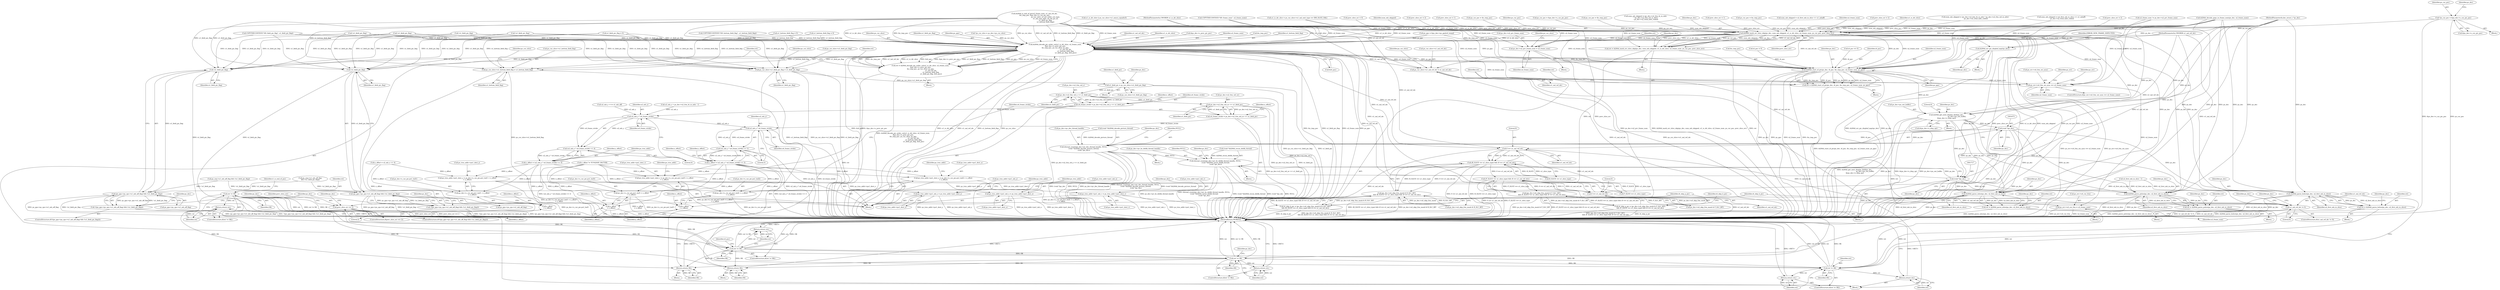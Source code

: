 digraph "0_Android_6c327afb263837bc90760c55c6605b26161a4eb9_0@pointer" {
"1000475" [label="(Call,*ps_cur_poc = &ps_dec->s_cur_pic_poc)"];
"1001139" [label="(Call,ih264d_mark_err_slice_skip(ps_dec, num_mb_skipped, u1_is_idr_slice, u2_frame_num, ps_cur_poc, prev_slice_err))"];
"1001137" [label="(Call,ret = ih264d_mark_err_slice_skip(ps_dec, num_mb_skipped, u1_is_idr_slice, u2_frame_num, ps_cur_poc, prev_slice_err))"];
"1001222" [label="(Call,ret != OK)"];
"1001225" [label="(Return,return ret;)"];
"1001393" [label="(Call,ret != OK)"];
"1001396" [label="(Return,return ret;)"];
"1001606" [label="(Call,ret != OK)"];
"1001609" [label="(Return,return ret;)"];
"1001857" [label="(Return,return OK;)"];
"1001874" [label="(Return,return OK;)"];
"1002517" [label="(Call,ret != OK)"];
"1002520" [label="(Return,return ret;)"];
"1002604" [label="(Return,return ret;)"];
"1001177" [label="(Call,prev_slice_err == 2)"];
"1001217" [label="(Call,ih264d_err_pic_dispbuf_mgr(ps_dec))"];
"1001270" [label="(Call,ps_dec->u2_prv_frame_num = u2_frame_num)"];
"1001376" [label="(Call,ih264d_decode_pic_order_cnt(u1_is_idr_slice, u2_frame_num,\n &ps_dec->s_prev_pic_poc,\n &s_tmp_poc, ps_cur_slice, ps_pps,\n                                          u1_nal_ref_idc,\n                                          u1_bottom_field_flag,\n                                          u1_field_pic_flag, &i4_poc))"];
"1001374" [label="(Call,ret = ih264d_decode_pic_order_cnt(u1_is_idr_slice, u2_frame_num,\n &ps_dec->s_prev_pic_poc,\n &s_tmp_poc, ps_cur_slice, ps_pps,\n                                          u1_nal_ref_idc,\n                                          u1_bottom_field_flag,\n                                          u1_field_pic_flag, &i4_poc))"];
"1001464" [label="(Call,ps_cur_slice->u1_field_pic_flag = u1_field_pic_flag)"];
"1001908" [label="(Call,u1_field_pic = ps_cur_slice->u1_field_pic_flag)"];
"1001969" [label="(Call,ps_dec->u2_frm_wd_y << u1_field_pic)"];
"1001967" [label="(Call,u4_frame_stride = ps_dec->u2_frm_wd_y << u1_field_pic)"];
"1001982" [label="(Call,u2_mb_y * u4_frame_stride)"];
"1001981" [label="(Call,(u2_mb_y * u4_frame_stride) << 4)"];
"1001979" [label="(Call,y_offset = (u2_mb_y * u4_frame_stride) << 4)"];
"1001986" [label="(Call,ps_trns_addr->pu1_dest_y = ps_dec->s_cur_pic.pu1_buf1 + x_offset\n + y_offset)"];
"1002045" [label="(Call,ps_trns_addr->pu1_mb_y = ps_trns_addr->pu1_dest_y)"];
"1001990" [label="(Call,ps_dec->s_cur_pic.pu1_buf1 + x_offset\n + y_offset)"];
"1001996" [label="(Call,x_offset\n + y_offset)"];
"1002012" [label="(Call,u2_mb_y * u4_frame_stride)"];
"1002011" [label="(Call,(u2_mb_y * u4_frame_stride) << 3)"];
"1002009" [label="(Call,y_offset = (u2_mb_y * u4_frame_stride) << 3)"];
"1002019" [label="(Call,ps_trns_addr->pu1_dest_u = ps_dec->s_cur_pic.pu1_buf2 + x_offset\n + y_offset)"];
"1002052" [label="(Call,ps_trns_addr->pu1_mb_u = ps_trns_addr->pu1_dest_u)"];
"1002023" [label="(Call,ps_dec->s_cur_pic.pu1_buf2 + x_offset\n + y_offset)"];
"1002029" [label="(Call,x_offset\n + y_offset)"];
"1002032" [label="(Call,ps_trns_addr->pu1_dest_v = ps_dec->s_cur_pic.pu1_buf3 + x_offset\n + y_offset)"];
"1002059" [label="(Call,ps_trns_addr->pu1_mb_v = ps_trns_addr->pu1_dest_v)"];
"1002036" [label="(Call,ps_dec->s_cur_pic.pu1_buf3 + x_offset\n + y_offset)"];
"1002042" [label="(Call,x_offset\n + y_offset)"];
"1002001" [label="(Call,ps_dec->u2_frm_wd_uv << u1_field_pic)"];
"1001999" [label="(Call,u4_frame_stride = ps_dec->u2_frm_wd_uv << u1_field_pic)"];
"1001469" [label="(Call,ps_cur_slice->u1_bottom_field_flag = u1_bottom_field_flag)"];
"1001496" [label="(Call,ps_cur_slice->u1_nal_ref_idc = u1_nal_ref_idc)"];
"1001562" [label="(Call,!u1_field_pic_flag)"];
"1001556" [label="(Call,(ps_pps->ps_sps->u1_mb_aff_flag) && (!u1_field_pic_flag))"];
"1001555" [label="(Call,!((ps_pps->ps_sps->u1_mb_aff_flag) && (!u1_field_pic_flag)))"];
"1001579" [label="(Call,!u1_field_pic_flag)"];
"1001573" [label="(Call,(ps_pps->ps_sps->u1_mb_aff_flag) && (!u1_field_pic_flag))"];
"1001572" [label="(Call,!((ps_pps->ps_sps->u1_mb_aff_flag) && (!u1_field_pic_flag)))"];
"1001598" [label="(Call,ih264d_start_of_pic(ps_dec, i4_poc, &s_tmp_poc, u2_frame_num, ps_pps))"];
"1001596" [label="(Call,ret = ih264d_start_of_pic(ps_dec, i4_poc, &s_tmp_poc, u2_frame_num, ps_pps))"];
"1001617" [label="(Call,ih264d_get_next_display_field(ps_dec,\n                                          ps_dec->ps_out_buffer,\n &(ps_dec->s_disp_op)))"];
"1001672" [label="(Call,(void *)ps_dec)"];
"1001664" [label="(Call,ithread_create(ps_dec->pv_dec_thread_handle, NULL,\n (void *)ih264d_decode_picture_thread,\n (void *)ps_dec))"];
"1001708" [label="(Call,ithread_create(ps_dec->pv_bs_deblk_thread_handle, NULL,\n (void *)ih264d_recon_deblk_thread,\n (void *)ps_dec))"];
"1001716" [label="(Call,(void *)ps_dec)"];
"1002421" [label="(Call,ih264d_parse_islice(ps_dec, u2_first_mb_in_slice))"];
"1002419" [label="(Call,ret = ih264d_parse_islice(ps_dec, u2_first_mb_in_slice))"];
"1002456" [label="(Call,ih264d_parse_pslice(ps_dec, u2_first_mb_in_slice))"];
"1002454" [label="(Call,ret = ih264d_parse_pslice(ps_dec, u2_first_mb_in_slice))"];
"1002490" [label="(Call,ih264d_parse_bslice(ps_dec, u2_first_mb_in_slice))"];
"1002488" [label="(Call,ret = ih264d_parse_bslice(ps_dec, u2_first_mb_in_slice))"];
"1001788" [label="(Call,ps_err->u4_frm_sei_sync == u2_frame_num)"];
"1001804" [label="(Call,ps_err->u4_cur_frm = u2_frame_num)"];
"1001824" [label="(Call,0 == u1_nal_ref_idc)"];
"1001820" [label="(Call,(B_SLICE == u1_slice_type) && (0 == u1_nal_ref_idc))"];
"1001814" [label="(Call,(ps_dec->u4_skip_frm_mask & B_SLC_BIT)\n && (B_SLICE == u1_slice_type) && (0 == u1_nal_ref_idc))"];
"1001812" [label="(Call,i4_skip_b_pic = (ps_dec->u4_skip_frm_mask & B_SLC_BIT)\n && (B_SLICE == u1_slice_type) && (0 == u1_nal_ref_idc))"];
"1001835" [label="(Call,(P_SLICE == u1_slice_type) && (0 == u1_nal_ref_idc))"];
"1001829" [label="(Call,(ps_dec->u4_skip_frm_mask & P_SLC_BIT)\n && (P_SLICE == u1_slice_type) && (0 == u1_nal_ref_idc))"];
"1001827" [label="(Call,i4_skip_p_pic = (ps_dec->u4_skip_frm_mask & P_SLC_BIT)\n && (P_SLICE == u1_slice_type) && (0 == u1_nal_ref_idc))"];
"1001839" [label="(Call,0 == u1_nal_ref_idc)"];
"1002523" [label="(Call,u1_nal_ref_idc != 0)"];
"1002421" [label="(Call,ih264d_parse_islice(ps_dec, u2_first_mb_in_slice))"];
"1001809" [label="(Block,)"];
"1002489" [label="(Identifier,ret)"];
"1001947" [label="(Call,u2_mb_y <<= u1_mb_aff)"];
"1001500" [label="(Identifier,u1_nal_ref_idc)"];
"1001815" [label="(Call,ps_dec->u4_skip_frm_mask & B_SLC_BIT)"];
"1000906" [label="(Call,prev_slice_err = 0)"];
"1001387" [label="(Identifier,u1_nal_ref_idc)"];
"1001571" [label="(ControlStructure,if(!((ps_pps->ps_sps->u1_mb_aff_flag) && (!u1_field_pic_flag))))"];
"1002046" [label="(Call,ps_trns_addr->pu1_mb_y)"];
"1002423" [label="(Identifier,u2_first_mb_in_slice)"];
"1001228" [label="(Identifier,i1_is_end_of_poc)"];
"1002013" [label="(Identifier,u2_mb_y)"];
"1001579" [label="(Call,!u1_field_pic_flag)"];
"1001789" [label="(Call,ps_err->u4_frm_sei_sync)"];
"1002017" [label="(Identifier,x_offset)"];
"1000176" [label="(Call,i4_poc = 0)"];
"1001825" [label="(Literal,0)"];
"1001225" [label="(Return,return ret;)"];
"1001804" [label="(Call,ps_err->u4_cur_frm = u2_frame_num)"];
"1001617" [label="(Call,ih264d_get_next_display_field(ps_dec,\n                                          ps_dec->ps_out_buffer,\n &(ps_dec->s_disp_op)))"];
"1002458" [label="(Identifier,u2_first_mb_in_slice)"];
"1001556" [label="(Call,(ps_pps->ps_sps->u1_mb_aff_flag) && (!u1_field_pic_flag))"];
"1001071" [label="(Call,!u1_field_pic_flag)"];
"1001875" [label="(Identifier,OK)"];
"1001836" [label="(Call,P_SLICE == u1_slice_type)"];
"1001217" [label="(Call,ih264d_err_pic_dispbuf_mgr(ps_dec))"];
"1001908" [label="(Call,u1_field_pic = ps_cur_slice->u1_field_pic_flag)"];
"1001998" [label="(Identifier,y_offset)"];
"1001191" [label="(Identifier,ps_dec)"];
"1001503" [label="(Identifier,ps_cur_slice)"];
"1002036" [label="(Call,ps_dec->s_cur_pic.pu1_buf3 + x_offset\n + y_offset)"];
"1002044" [label="(Identifier,y_offset)"];
"1001377" [label="(Identifier,u1_is_idr_slice)"];
"1001179" [label="(Literal,2)"];
"1002009" [label="(Call,y_offset = (u2_mb_y * u4_frame_stride) << 3)"];
"1002516" [label="(ControlStructure,if(ret != OK))"];
"1001840" [label="(Literal,0)"];
"1001141" [label="(Identifier,num_mb_skipped)"];
"1000507" [label="(Call,u1_is_idr_slice || ps_cur_slice->u1_mmco_equalto5)"];
"1001106" [label="(Call,prev_slice_err = 2)"];
"1001009" [label="(Call,prev_slice_err = 1)"];
"1001374" [label="(Call,ret = ih264d_decode_pic_order_cnt(u1_is_idr_slice, u2_frame_num,\n &ps_dec->s_prev_pic_poc,\n &s_tmp_poc, ps_cur_slice, ps_pps,\n                                          u1_nal_ref_idc,\n                                          u1_bottom_field_flag,\n                                          u1_field_pic_flag, &i4_poc))"];
"1001596" [label="(Call,ret = ih264d_start_of_pic(ps_dec, i4_poc, &s_tmp_poc, u2_frame_num, ps_pps))"];
"1001913" [label="(Block,)"];
"1002045" [label="(Call,ps_trns_addr->pu1_mb_y = ps_trns_addr->pu1_dest_y)"];
"1001091" [label="(Call,ps_cur_poc = &s_tmp_poc)"];
"1001177" [label="(Call,prev_slice_err == 2)"];
"1001839" [label="(Call,0 == u1_nal_ref_idc)"];
"1002605" [label="(Identifier,ret)"];
"1002454" [label="(Call,ret = ih264d_parse_pslice(ps_dec, u2_first_mb_in_slice))"];
"1002023" [label="(Call,ps_dec->s_cur_pic.pu1_buf2 + x_offset\n + y_offset)"];
"1002030" [label="(Identifier,x_offset)"];
"1002016" [label="(Call,x_offset *= YUV420SP_FACTOR)"];
"1002031" [label="(Identifier,y_offset)"];
"1001597" [label="(Identifier,ret)"];
"1001813" [label="(Identifier,i4_skip_b_pic)"];
"1002037" [label="(Call,ps_dec->s_cur_pic.pu1_buf3)"];
"1002606" [label="(MethodReturn,WORD32)"];
"1001574" [label="(Call,ps_pps->ps_sps->u1_mb_aff_flag)"];
"1001792" [label="(Identifier,u2_frame_num)"];
"1001609" [label="(Return,return ret;)"];
"1001599" [label="(Identifier,ps_dec)"];
"1001277" [label="(Identifier,ps_cur_slice)"];
"1001990" [label="(Call,ps_dec->s_cur_pic.pu1_buf1 + x_offset\n + y_offset)"];
"1002033" [label="(Call,ps_trns_addr->pu1_dest_v)"];
"1001718" [label="(Identifier,ps_dec)"];
"1001573" [label="(Call,(ps_pps->ps_sps->u1_mb_aff_flag) && (!u1_field_pic_flag))"];
"1001982" [label="(Call,u2_mb_y * u4_frame_stride)"];
"1002043" [label="(Identifier,x_offset)"];
"1001144" [label="(Identifier,ps_cur_poc)"];
"1001861" [label="(Block,)"];
"1002518" [label="(Identifier,ret)"];
"1000524" [label="(Call,ih264d_decode_gaps_in_frame_num(ps_dec, u2_frame_num))"];
"1001604" [label="(Identifier,ps_pps)"];
"1001628" [label="(Literal,0)"];
"1000985" [label="(Call,ps_cur_poc = &ps_dec->s_cur_pic_poc)"];
"1001373" [label="(Block,)"];
"1001672" [label="(Call,(void *)ps_dec)"];
"1001985" [label="(Literal,4)"];
"1001017" [label="(Call,ps_cur_poc = &s_tmp_poc)"];
"1001078" [label="(Call,num_mb_skipped = (ps_dec->u2_frm_ht_in_mbs\n * ps_dec->u2_frm_wd_in_mbs)\n - ps_dec->u2_total_mbs_coded)"];
"1002069" [label="(Identifier,ps_dec)"];
"1002461" [label="(Identifier,ps_dec)"];
"1001826" [label="(Identifier,u1_nal_ref_idc)"];
"1001473" [label="(Identifier,u1_bottom_field_flag)"];
"1001562" [label="(Call,!u1_field_pic_flag)"];
"1002525" [label="(Literal,0)"];
"1001223" [label="(Identifier,ret)"];
"1001979" [label="(Call,y_offset = (u2_mb_y * u4_frame_stride) << 4)"];
"1001709" [label="(Call,ps_dec->pv_bs_deblk_thread_handle)"];
"1002551" [label="(Identifier,ps_dec)"];
"1001780" [label="(Block,)"];
"1001788" [label="(Call,ps_err->u4_frm_sei_sync == u2_frame_num)"];
"1001830" [label="(Call,ps_dec->u4_skip_frm_mask & P_SLC_BIT)"];
"1001271" [label="(Call,ps_dec->u2_prv_frame_num)"];
"1001606" [label="(Call,ret != OK)"];
"1001383" [label="(Call,&s_tmp_poc)"];
"1001999" [label="(Call,u4_frame_stride = ps_dec->u2_frm_wd_uv << u1_field_pic)"];
"1001708" [label="(Call,ithread_create(ps_dec->pv_bs_deblk_thread_handle, NULL,\n (void *)ih264d_recon_deblk_thread,\n (void *)ps_dec))"];
"1001216" [label="(Block,)"];
"1001496" [label="(Call,ps_cur_slice->u1_nal_ref_idc = u1_nal_ref_idc)"];
"1001664" [label="(Call,ithread_create(ps_dec->pv_dec_thread_handle, NULL,\n (void *)ih264d_decode_picture_thread,\n (void *)ps_dec))"];
"1000156" [label="(MethodParameterIn,UWORD8 u1_nal_ref_idc)"];
"1000655" [label="(Call,u1_bottom_field_flag = 0)"];
"1001618" [label="(Identifier,ps_dec)"];
"1002049" [label="(Call,ps_trns_addr->pu1_dest_y)"];
"1001140" [label="(Identifier,ps_dec)"];
"1001390" [label="(Call,&i4_poc)"];
"1000904" [label="(Call,!u1_field_pic_flag)"];
"1002024" [label="(Call,ps_dec->s_cur_pic.pu1_buf2)"];
"1000947" [label="(Call,prev_slice_err = 1)"];
"1001983" [label="(Identifier,u2_mb_y)"];
"1001118" [label="(Call,ps_cur_poc = &s_tmp_poc)"];
"1001563" [label="(Identifier,u1_field_pic_flag)"];
"1001393" [label="(Call,ret != OK)"];
"1002001" [label="(Call,ps_dec->u2_frm_wd_uv << u1_field_pic)"];
"1001981" [label="(Call,(u2_mb_y * u4_frame_stride) << 4)"];
"1001067" [label="(Call,ps_seq->u1_mb_aff_flag\n && (!u1_field_pic_flag))"];
"1000918" [label="(Call,u2_frame_num != ps_dec->u2_prv_frame_num)"];
"1002239" [label="(Call,u2_first_mb_in_slice - 1)"];
"1001176" [label="(ControlStructure,if(prev_slice_err == 2))"];
"1001894" [label="(Block,)"];
"1001980" [label="(Identifier,y_offset)"];
"1001149" [label="(Identifier,ps_dec)"];
"1000477" [label="(Call,&ps_dec->s_cur_pic_poc)"];
"1002524" [label="(Identifier,u1_nal_ref_idc)"];
"1002053" [label="(Call,ps_trns_addr->pu1_mb_u)"];
"1002492" [label="(Identifier,u2_first_mb_in_slice)"];
"1001835" [label="(Call,(P_SLICE == u1_slice_type) && (0 == u1_nal_ref_idc))"];
"1001145" [label="(Identifier,prev_slice_err)"];
"1002010" [label="(Identifier,y_offset)"];
"1000652" [label="(Call,u1_field_pic_flag = 0)"];
"1001410" [label="(Call,i4_poc == 0)"];
"1001139" [label="(Call,ih264d_mark_err_slice_skip(ps_dec, num_mb_skipped, u1_is_idr_slice, u2_frame_num, ps_cur_poc, prev_slice_err))"];
"1000476" [label="(Identifier,ps_cur_poc)"];
"1002029" [label="(Call,x_offset\n + y_offset)"];
"1002032" [label="(Call,ps_trns_addr->pu1_dest_v = ps_dec->s_cur_pic.pu1_buf3 + x_offset\n + y_offset)"];
"1001677" [label="(Identifier,ps_dec)"];
"1001400" [label="(Identifier,i4_poc)"];
"1002519" [label="(Identifier,OK)"];
"1001566" [label="(Identifier,ps_dec)"];
"1000813" [label="(Call,!u1_field_pic_flag)"];
"1002056" [label="(Call,ps_trns_addr->pu1_dest_u)"];
"1001376" [label="(Call,ih264d_decode_pic_order_cnt(u1_is_idr_slice, u2_frame_num,\n &ps_dec->s_prev_pic_poc,\n &s_tmp_poc, ps_cur_slice, ps_pps,\n                                          u1_nal_ref_idc,\n                                          u1_bottom_field_flag,\n                                          u1_field_pic_flag, &i4_poc))"];
"1001270" [label="(Call,ps_dec->u2_prv_frame_num = u2_frame_num)"];
"1002015" [label="(Literal,3)"];
"1001470" [label="(Call,ps_cur_slice->u1_bottom_field_flag)"];
"1000900" [label="(Call,ps_seq->u1_mb_aff_flag && (!u1_field_pic_flag))"];
"1001572" [label="(Call,!((ps_pps->ps_sps->u1_mb_aff_flag) && (!u1_field_pic_flag)))"];
"1001668" [label="(Identifier,NULL)"];
"1002488" [label="(Call,ret = ih264d_parse_bslice(ps_dec, u2_first_mb_in_slice))"];
"1002428" [label="(Identifier,ps_dec)"];
"1002480" [label="(Block,)"];
"1001226" [label="(Identifier,ret)"];
"1001957" [label="(Call,u2_mb_y > ps_dec->u2_frm_ht_in_mbs - 1)"];
"1002059" [label="(Call,ps_trns_addr->pu1_mb_v = ps_trns_addr->pu1_dest_v)"];
"1001388" [label="(Identifier,u1_bottom_field_flag)"];
"1001600" [label="(Identifier,i4_poc)"];
"1001610" [label="(Identifier,ret)"];
"1001986" [label="(Call,ps_trns_addr->pu1_dest_y = ps_dec->s_cur_pic.pu1_buf1 + x_offset\n + y_offset)"];
"1001969" [label="(Call,ps_dec->u2_frm_wd_y << u1_field_pic)"];
"1001385" [label="(Identifier,ps_cur_slice)"];
"1001468" [label="(Identifier,u1_field_pic_flag)"];
"1002005" [label="(Identifier,u1_field_pic)"];
"1001665" [label="(Call,ps_dec->pv_dec_thread_handle)"];
"1001605" [label="(ControlStructure,if(ret != OK))"];
"1002521" [label="(Identifier,ret)"];
"1002419" [label="(Call,ret = ih264d_parse_islice(ps_dec, u2_first_mb_in_slice))"];
"1000638" [label="(Call,COPYTHECONTEXT(\"SH: bottom_field_flag\", u1_bottom_field_flag))"];
"1002495" [label="(Identifier,ps_dec)"];
"1001607" [label="(Identifier,ret)"];
"1001622" [label="(Call,&(ps_dec->s_disp_op))"];
"1002491" [label="(Identifier,ps_dec)"];
"1002522" [label="(ControlStructure,if(u1_nal_ref_idc != 0))"];
"1000753" [label="(Call,!u1_field_pic_flag)"];
"1001616" [label="(Block,)"];
"1001619" [label="(Call,ps_dec->ps_out_buffer)"];
"1001465" [label="(Call,ps_cur_slice->u1_field_pic_flag)"];
"1000475" [label="(Call,*ps_cur_poc = &ps_dec->s_cur_pic_poc)"];
"1001805" [label="(Call,ps_err->u4_cur_frm)"];
"1001497" [label="(Call,ps_cur_slice->u1_nal_ref_idc)"];
"1002531" [label="(Identifier,ps_dec)"];
"1001269" [label="(Block,)"];
"1000412" [label="(Call,ps_pps = &ps_dec->ps_pps[u4_temp])"];
"1001975" [label="(Identifier,x_offset)"];
"1001012" [label="(Call,num_mb_skipped = u2_first_mb_in_slice << u1_mbaff)"];
"1001910" [label="(Call,ps_cur_slice->u1_field_pic_flag)"];
"1001974" [label="(Call,x_offset = u2_mb_x << 4)"];
"1001379" [label="(Call,&ps_dec->s_prev_pic_poc)"];
"1000621" [label="(Call,u1_bottom_field_flag = 0)"];
"1001702" [label="(Block,)"];
"1001968" [label="(Identifier,u4_frame_stride)"];
"1001476" [label="(Identifier,ps_cur_slice)"];
"1001274" [label="(Identifier,u2_frame_num)"];
"1001984" [label="(Identifier,u4_frame_stride)"];
"1001796" [label="(Identifier,ps_err)"];
"1001824" [label="(Call,0 == u1_nal_ref_idc)"];
"1000454" [label="(Call,COPYTHECONTEXT(\"SH: frame_num\", u2_frame_num))"];
"1001874" [label="(Return,return OK;)"];
"1001829" [label="(Call,(ps_dec->u4_skip_frm_mask & P_SLC_BIT)\n && (P_SLICE == u1_slice_type) && (0 == u1_nal_ref_idc))"];
"1001712" [label="(Identifier,NULL)"];
"1001580" [label="(Identifier,u1_field_pic_flag)"];
"1001138" [label="(Identifier,ret)"];
"1001378" [label="(Identifier,u2_frame_num)"];
"1001583" [label="(Identifier,ps_dec)"];
"1002446" [label="(Block,)"];
"1001991" [label="(Call,ps_dec->s_cur_pic.pu1_buf1)"];
"1001608" [label="(Identifier,OK)"];
"1002052" [label="(Call,ps_trns_addr->pu1_mb_u = ps_trns_addr->pu1_dest_u)"];
"1002422" [label="(Identifier,ps_dec)"];
"1002455" [label="(Identifier,ret)"];
"1002034" [label="(Identifier,ps_trns_addr)"];
"1002420" [label="(Identifier,ret)"];
"1001663" [label="(Block,)"];
"1001721" [label="(Identifier,ps_dec)"];
"1001828" [label="(Identifier,i4_skip_p_pic)"];
"1001841" [label="(Identifier,u1_nal_ref_idc)"];
"1001970" [label="(Call,ps_dec->u2_frm_wd_y)"];
"1002012" [label="(Call,u2_mb_y * u4_frame_stride)"];
"1002457" [label="(Identifier,ps_dec)"];
"1001595" [label="(Block,)"];
"1001603" [label="(Identifier,u2_frame_num)"];
"1001143" [label="(Identifier,u2_frame_num)"];
"1002000" [label="(Identifier,u4_frame_stride)"];
"1002020" [label="(Call,ps_trns_addr->pu1_dest_u)"];
"1001588" [label="(Identifier,ps_dec)"];
"1001909" [label="(Identifier,u1_field_pic)"];
"1000952" [label="(Call,prev_slice_err = 2)"];
"1001787" [label="(ControlStructure,if(ps_err->u4_frm_sei_sync == u2_frame_num))"];
"1001808" [label="(Identifier,u2_frame_num)"];
"1001812" [label="(Call,i4_skip_b_pic = (ps_dec->u4_skip_frm_mask & B_SLC_BIT)\n && (B_SLICE == u1_slice_type) && (0 == u1_nal_ref_idc))"];
"1001392" [label="(ControlStructure,if(ret != OK))"];
"1001137" [label="(Call,ret = ih264d_mark_err_slice_skip(ps_dec, num_mb_skipped, u1_is_idr_slice, u2_frame_num, ps_cur_poc, prev_slice_err))"];
"1001557" [label="(Call,ps_pps->ps_sps->u1_mb_aff_flag)"];
"1001973" [label="(Identifier,u1_field_pic)"];
"1001220" [label="(Identifier,ERROR_NEW_FRAME_EXPECTED)"];
"1002007" [label="(Identifier,x_offset)"];
"1001142" [label="(Identifier,u1_is_idr_slice)"];
"1002054" [label="(Identifier,ps_trns_addr)"];
"1001806" [label="(Identifier,ps_err)"];
"1001395" [label="(Identifier,OK)"];
"1002517" [label="(Call,ret != OK)"];
"1001997" [label="(Identifier,x_offset)"];
"1001469" [label="(Call,ps_cur_slice->u1_bottom_field_flag = u1_bottom_field_flag)"];
"1001713" [label="(Call,(void *)ih264d_recon_deblk_thread)"];
"1001827" [label="(Call,i4_skip_p_pic = (ps_dec->u4_skip_frm_mask & P_SLC_BIT)\n && (P_SLICE == u1_slice_type) && (0 == u1_nal_ref_idc))"];
"1001843" [label="(Identifier,i4_skip_b_pic)"];
"1001136" [label="(Block,)"];
"1001221" [label="(ControlStructure,if(ret != OK))"];
"1000155" [label="(MethodParameterIn,UWORD8 u1_is_idr_slice)"];
"1002060" [label="(Call,ps_trns_addr->pu1_mb_v)"];
"1002490" [label="(Call,ih264d_parse_bslice(ps_dec, u2_first_mb_in_slice))"];
"1002002" [label="(Call,ps_dec->u2_frm_wd_uv)"];
"1001464" [label="(Call,ps_cur_slice->u1_field_pic_flag = u1_field_pic_flag)"];
"1001716" [label="(Call,(void *)ps_dec)"];
"1001178" [label="(Identifier,prev_slice_err)"];
"1000618" [label="(Call,COPYTHECONTEXT(\"SH: field_pic_flag\", u1_field_pic_flag))"];
"1000972" [label="(Call,num_mb_skipped = (ps_dec->u2_frm_ht_in_mbs * ps_dec->u2_frm_wd_in_mbs)\n - ps_dec->u2_total_mbs_coded)"];
"1000991" [label="(Call,u1_is_idr_slice = ps_cur_slice->u1_nal_unit_type == IDR_SLICE_NAL)"];
"1001555" [label="(Call,!((ps_pps->ps_sps->u1_mb_aff_flag) && (!u1_field_pic_flag)))"];
"1001814" [label="(Call,(ps_dec->u4_skip_frm_mask & B_SLC_BIT)\n && (B_SLICE == u1_slice_type) && (0 == u1_nal_ref_idc))"];
"1001224" [label="(Identifier,OK)"];
"1000157" [label="(MethodParameterIn,dec_struct_t *ps_dec)"];
"1000873" [label="(Call,ih264d_is_end_of_pic(u2_frame_num, u1_nal_ref_idc,\n &s_tmp_poc, &ps_dec->s_cur_pic_poc,\n                                            ps_cur_slice, u1_pic_order_cnt_type,\n                                            u1_nal_unit_type, u4_idr_pic_id,\n                                            u1_field_pic_flag,\n                                            u1_bottom_field_flag))"];
"1001598" [label="(Call,ih264d_start_of_pic(ps_dec, i4_poc, &s_tmp_poc, u2_frame_num, ps_pps))"];
"1001109" [label="(Call,num_mb_skipped = (u2_first_mb_in_slice << u1_mbaff)\n - ps_dec->u2_total_mbs_coded)"];
"1000483" [label="(Identifier,ps_dec)"];
"1001858" [label="(Identifier,OK)"];
"1001920" [label="(Identifier,ps_dec)"];
"1002047" [label="(Identifier,ps_trns_addr)"];
"1001674" [label="(Identifier,ps_dec)"];
"1001218" [label="(Identifier,ps_dec)"];
"1001389" [label="(Identifier,u1_field_pic_flag)"];
"1001987" [label="(Call,ps_trns_addr->pu1_dest_y)"];
"1000158" [label="(Block,)"];
"1001183" [label="(Identifier,ps_dec)"];
"1002019" [label="(Call,ps_trns_addr->pu1_dest_u = ps_dec->s_cur_pic.pu1_buf2 + x_offset\n + y_offset)"];
"1001613" [label="(Identifier,ps_dec)"];
"1002456" [label="(Call,ih264d_parse_pslice(ps_dec, u2_first_mb_in_slice))"];
"1002014" [label="(Identifier,u4_frame_stride)"];
"1002523" [label="(Call,u1_nal_ref_idc != 0)"];
"1002042" [label="(Call,x_offset\n + y_offset)"];
"1001075" [label="(Call,prev_slice_err = 2)"];
"1001857" [label="(Return,return OK;)"];
"1001988" [label="(Identifier,ps_trns_addr)"];
"1001375" [label="(Identifier,ret)"];
"1000466" [label="(Block,)"];
"1001222" [label="(Call,ret != OK)"];
"1001554" [label="(ControlStructure,if(!((ps_pps->ps_sps->u1_mb_aff_flag) && (!u1_field_pic_flag))))"];
"1001844" [label="(Block,)"];
"1001820" [label="(Call,(B_SLICE == u1_slice_type) && (0 == u1_nal_ref_idc))"];
"1002061" [label="(Identifier,ps_trns_addr)"];
"1001601" [label="(Call,&s_tmp_poc)"];
"1002604" [label="(Return,return ret;)"];
"1002411" [label="(Block,)"];
"1002063" [label="(Call,ps_trns_addr->pu1_dest_v)"];
"1002011" [label="(Call,(u2_mb_y * u4_frame_stride) << 3)"];
"1001471" [label="(Identifier,ps_cur_slice)"];
"1001669" [label="(Call,(void *)ih264d_decode_picture_thread)"];
"1001386" [label="(Identifier,ps_pps)"];
"1001967" [label="(Call,u4_frame_stride = ps_dec->u2_frm_wd_y << u1_field_pic)"];
"1001996" [label="(Call,x_offset\n + y_offset)"];
"1001397" [label="(Identifier,ret)"];
"1001396" [label="(Return,return ret;)"];
"1002520" [label="(Return,return ret;)"];
"1000168" [label="(Call,*ps_cur_slice = ps_dec->ps_cur_slice)"];
"1001821" [label="(Call,B_SLICE == u1_slice_type)"];
"1001394" [label="(Identifier,ret)"];
"1000475" -> "1000466"  [label="AST: "];
"1000475" -> "1000477"  [label="CFG: "];
"1000476" -> "1000475"  [label="AST: "];
"1000477" -> "1000475"  [label="AST: "];
"1000483" -> "1000475"  [label="CFG: "];
"1000475" -> "1002606"  [label="DDG: ps_cur_poc"];
"1000475" -> "1002606"  [label="DDG: &ps_dec->s_cur_pic_poc"];
"1000475" -> "1001139"  [label="DDG: ps_cur_poc"];
"1001139" -> "1001137"  [label="AST: "];
"1001139" -> "1001145"  [label="CFG: "];
"1001140" -> "1001139"  [label="AST: "];
"1001141" -> "1001139"  [label="AST: "];
"1001142" -> "1001139"  [label="AST: "];
"1001143" -> "1001139"  [label="AST: "];
"1001144" -> "1001139"  [label="AST: "];
"1001145" -> "1001139"  [label="AST: "];
"1001137" -> "1001139"  [label="CFG: "];
"1001139" -> "1002606"  [label="DDG: ps_dec"];
"1001139" -> "1002606"  [label="DDG: prev_slice_err"];
"1001139" -> "1002606"  [label="DDG: u1_is_idr_slice"];
"1001139" -> "1002606"  [label="DDG: num_mb_skipped"];
"1001139" -> "1002606"  [label="DDG: ps_cur_poc"];
"1001139" -> "1002606"  [label="DDG: u2_frame_num"];
"1001139" -> "1001137"  [label="DDG: prev_slice_err"];
"1001139" -> "1001137"  [label="DDG: u1_is_idr_slice"];
"1001139" -> "1001137"  [label="DDG: u2_frame_num"];
"1001139" -> "1001137"  [label="DDG: ps_cur_poc"];
"1001139" -> "1001137"  [label="DDG: num_mb_skipped"];
"1001139" -> "1001137"  [label="DDG: ps_dec"];
"1000524" -> "1001139"  [label="DDG: ps_dec"];
"1000524" -> "1001139"  [label="DDG: u2_frame_num"];
"1000157" -> "1001139"  [label="DDG: ps_dec"];
"1001109" -> "1001139"  [label="DDG: num_mb_skipped"];
"1000972" -> "1001139"  [label="DDG: num_mb_skipped"];
"1001012" -> "1001139"  [label="DDG: num_mb_skipped"];
"1001078" -> "1001139"  [label="DDG: num_mb_skipped"];
"1000991" -> "1001139"  [label="DDG: u1_is_idr_slice"];
"1000507" -> "1001139"  [label="DDG: u1_is_idr_slice"];
"1000155" -> "1001139"  [label="DDG: u1_is_idr_slice"];
"1000873" -> "1001139"  [label="DDG: u2_frame_num"];
"1000918" -> "1001139"  [label="DDG: u2_frame_num"];
"1000454" -> "1001139"  [label="DDG: u2_frame_num"];
"1001091" -> "1001139"  [label="DDG: ps_cur_poc"];
"1000985" -> "1001139"  [label="DDG: ps_cur_poc"];
"1001118" -> "1001139"  [label="DDG: ps_cur_poc"];
"1001017" -> "1001139"  [label="DDG: ps_cur_poc"];
"1000952" -> "1001139"  [label="DDG: prev_slice_err"];
"1000906" -> "1001139"  [label="DDG: prev_slice_err"];
"1000947" -> "1001139"  [label="DDG: prev_slice_err"];
"1001106" -> "1001139"  [label="DDG: prev_slice_err"];
"1001075" -> "1001139"  [label="DDG: prev_slice_err"];
"1001009" -> "1001139"  [label="DDG: prev_slice_err"];
"1001139" -> "1001177"  [label="DDG: prev_slice_err"];
"1001139" -> "1001217"  [label="DDG: ps_dec"];
"1001139" -> "1001270"  [label="DDG: u2_frame_num"];
"1001139" -> "1001376"  [label="DDG: u1_is_idr_slice"];
"1001139" -> "1001376"  [label="DDG: u2_frame_num"];
"1001139" -> "1001598"  [label="DDG: ps_dec"];
"1001139" -> "1001598"  [label="DDG: u2_frame_num"];
"1001139" -> "1001617"  [label="DDG: ps_dec"];
"1001139" -> "1001788"  [label="DDG: u2_frame_num"];
"1001139" -> "1002421"  [label="DDG: ps_dec"];
"1001139" -> "1002456"  [label="DDG: ps_dec"];
"1001139" -> "1002490"  [label="DDG: ps_dec"];
"1001137" -> "1001136"  [label="AST: "];
"1001138" -> "1001137"  [label="AST: "];
"1001149" -> "1001137"  [label="CFG: "];
"1001137" -> "1002606"  [label="DDG: ih264d_mark_err_slice_skip(ps_dec, num_mb_skipped, u1_is_idr_slice, u2_frame_num, ps_cur_poc, prev_slice_err)"];
"1001137" -> "1002606"  [label="DDG: ret"];
"1001137" -> "1001222"  [label="DDG: ret"];
"1001222" -> "1001221"  [label="AST: "];
"1001222" -> "1001224"  [label="CFG: "];
"1001223" -> "1001222"  [label="AST: "];
"1001224" -> "1001222"  [label="AST: "];
"1001226" -> "1001222"  [label="CFG: "];
"1001228" -> "1001222"  [label="CFG: "];
"1001222" -> "1002606"  [label="DDG: ret"];
"1001222" -> "1002606"  [label="DDG: ret != OK"];
"1001222" -> "1002606"  [label="DDG: OK"];
"1001222" -> "1001225"  [label="DDG: ret"];
"1001222" -> "1001393"  [label="DDG: OK"];
"1001222" -> "1001606"  [label="DDG: OK"];
"1001222" -> "1001857"  [label="DDG: OK"];
"1001222" -> "1001874"  [label="DDG: OK"];
"1001222" -> "1002517"  [label="DDG: OK"];
"1001225" -> "1001221"  [label="AST: "];
"1001225" -> "1001226"  [label="CFG: "];
"1001226" -> "1001225"  [label="AST: "];
"1002606" -> "1001225"  [label="CFG: "];
"1001225" -> "1002606"  [label="DDG: <RET>"];
"1001226" -> "1001225"  [label="DDG: ret"];
"1001393" -> "1001392"  [label="AST: "];
"1001393" -> "1001395"  [label="CFG: "];
"1001394" -> "1001393"  [label="AST: "];
"1001395" -> "1001393"  [label="AST: "];
"1001397" -> "1001393"  [label="CFG: "];
"1001400" -> "1001393"  [label="CFG: "];
"1001393" -> "1002606"  [label="DDG: ret != OK"];
"1001393" -> "1002606"  [label="DDG: ret"];
"1001393" -> "1002606"  [label="DDG: OK"];
"1001374" -> "1001393"  [label="DDG: ret"];
"1001393" -> "1001396"  [label="DDG: ret"];
"1001393" -> "1001606"  [label="DDG: OK"];
"1001393" -> "1001857"  [label="DDG: OK"];
"1001393" -> "1001874"  [label="DDG: OK"];
"1001393" -> "1002517"  [label="DDG: OK"];
"1001396" -> "1001392"  [label="AST: "];
"1001396" -> "1001397"  [label="CFG: "];
"1001397" -> "1001396"  [label="AST: "];
"1002606" -> "1001396"  [label="CFG: "];
"1001396" -> "1002606"  [label="DDG: <RET>"];
"1001397" -> "1001396"  [label="DDG: ret"];
"1001606" -> "1001605"  [label="AST: "];
"1001606" -> "1001608"  [label="CFG: "];
"1001607" -> "1001606"  [label="AST: "];
"1001608" -> "1001606"  [label="AST: "];
"1001610" -> "1001606"  [label="CFG: "];
"1001613" -> "1001606"  [label="CFG: "];
"1001606" -> "1002606"  [label="DDG: ret"];
"1001606" -> "1002606"  [label="DDG: ret != OK"];
"1001606" -> "1002606"  [label="DDG: OK"];
"1001596" -> "1001606"  [label="DDG: ret"];
"1001606" -> "1001609"  [label="DDG: ret"];
"1001606" -> "1001857"  [label="DDG: OK"];
"1001606" -> "1001874"  [label="DDG: OK"];
"1001606" -> "1002517"  [label="DDG: OK"];
"1001609" -> "1001605"  [label="AST: "];
"1001609" -> "1001610"  [label="CFG: "];
"1001610" -> "1001609"  [label="AST: "];
"1002606" -> "1001609"  [label="CFG: "];
"1001609" -> "1002606"  [label="DDG: <RET>"];
"1001610" -> "1001609"  [label="DDG: ret"];
"1001857" -> "1001844"  [label="AST: "];
"1001857" -> "1001858"  [label="CFG: "];
"1001858" -> "1001857"  [label="AST: "];
"1002606" -> "1001857"  [label="CFG: "];
"1001857" -> "1002606"  [label="DDG: <RET>"];
"1001858" -> "1001857"  [label="DDG: OK"];
"1001874" -> "1001861"  [label="AST: "];
"1001874" -> "1001875"  [label="CFG: "];
"1001875" -> "1001874"  [label="AST: "];
"1002606" -> "1001874"  [label="CFG: "];
"1001874" -> "1002606"  [label="DDG: <RET>"];
"1001875" -> "1001874"  [label="DDG: OK"];
"1002517" -> "1002516"  [label="AST: "];
"1002517" -> "1002519"  [label="CFG: "];
"1002518" -> "1002517"  [label="AST: "];
"1002519" -> "1002517"  [label="AST: "];
"1002521" -> "1002517"  [label="CFG: "];
"1002524" -> "1002517"  [label="CFG: "];
"1002517" -> "1002606"  [label="DDG: OK"];
"1002517" -> "1002606"  [label="DDG: ret"];
"1002517" -> "1002606"  [label="DDG: ret != OK"];
"1002419" -> "1002517"  [label="DDG: ret"];
"1002488" -> "1002517"  [label="DDG: ret"];
"1002454" -> "1002517"  [label="DDG: ret"];
"1002517" -> "1002520"  [label="DDG: ret"];
"1002517" -> "1002604"  [label="DDG: ret"];
"1002520" -> "1002516"  [label="AST: "];
"1002520" -> "1002521"  [label="CFG: "];
"1002521" -> "1002520"  [label="AST: "];
"1002606" -> "1002520"  [label="CFG: "];
"1002520" -> "1002606"  [label="DDG: <RET>"];
"1002521" -> "1002520"  [label="DDG: ret"];
"1002604" -> "1000158"  [label="AST: "];
"1002604" -> "1002605"  [label="CFG: "];
"1002605" -> "1002604"  [label="AST: "];
"1002606" -> "1002604"  [label="CFG: "];
"1002604" -> "1002606"  [label="DDG: <RET>"];
"1002605" -> "1002604"  [label="DDG: ret"];
"1001177" -> "1001176"  [label="AST: "];
"1001177" -> "1001179"  [label="CFG: "];
"1001178" -> "1001177"  [label="AST: "];
"1001179" -> "1001177"  [label="AST: "];
"1001183" -> "1001177"  [label="CFG: "];
"1001191" -> "1001177"  [label="CFG: "];
"1001177" -> "1002606"  [label="DDG: prev_slice_err == 2"];
"1001177" -> "1002606"  [label="DDG: prev_slice_err"];
"1001217" -> "1001216"  [label="AST: "];
"1001217" -> "1001218"  [label="CFG: "];
"1001218" -> "1001217"  [label="AST: "];
"1001220" -> "1001217"  [label="CFG: "];
"1001217" -> "1002606"  [label="DDG: ps_dec"];
"1001217" -> "1002606"  [label="DDG: ih264d_err_pic_dispbuf_mgr(ps_dec)"];
"1000157" -> "1001217"  [label="DDG: ps_dec"];
"1001270" -> "1001269"  [label="AST: "];
"1001270" -> "1001274"  [label="CFG: "];
"1001271" -> "1001270"  [label="AST: "];
"1001274" -> "1001270"  [label="AST: "];
"1001277" -> "1001270"  [label="CFG: "];
"1001270" -> "1002606"  [label="DDG: ps_dec->u2_prv_frame_num"];
"1000873" -> "1001270"  [label="DDG: u2_frame_num"];
"1000918" -> "1001270"  [label="DDG: u2_frame_num"];
"1000524" -> "1001270"  [label="DDG: u2_frame_num"];
"1000454" -> "1001270"  [label="DDG: u2_frame_num"];
"1001376" -> "1001374"  [label="AST: "];
"1001376" -> "1001390"  [label="CFG: "];
"1001377" -> "1001376"  [label="AST: "];
"1001378" -> "1001376"  [label="AST: "];
"1001379" -> "1001376"  [label="AST: "];
"1001383" -> "1001376"  [label="AST: "];
"1001385" -> "1001376"  [label="AST: "];
"1001386" -> "1001376"  [label="AST: "];
"1001387" -> "1001376"  [label="AST: "];
"1001388" -> "1001376"  [label="AST: "];
"1001389" -> "1001376"  [label="AST: "];
"1001390" -> "1001376"  [label="AST: "];
"1001374" -> "1001376"  [label="CFG: "];
"1001376" -> "1002606"  [label="DDG: u1_is_idr_slice"];
"1001376" -> "1002606"  [label="DDG: u1_nal_ref_idc"];
"1001376" -> "1002606"  [label="DDG: u1_bottom_field_flag"];
"1001376" -> "1002606"  [label="DDG: ps_cur_slice"];
"1001376" -> "1002606"  [label="DDG: &s_tmp_poc"];
"1001376" -> "1002606"  [label="DDG: u1_field_pic_flag"];
"1001376" -> "1002606"  [label="DDG: u2_frame_num"];
"1001376" -> "1002606"  [label="DDG: ps_pps"];
"1001376" -> "1002606"  [label="DDG: &i4_poc"];
"1001376" -> "1002606"  [label="DDG: &ps_dec->s_prev_pic_poc"];
"1001376" -> "1001374"  [label="DDG: &s_tmp_poc"];
"1001376" -> "1001374"  [label="DDG: u1_nal_ref_idc"];
"1001376" -> "1001374"  [label="DDG: u1_is_idr_slice"];
"1001376" -> "1001374"  [label="DDG: &i4_poc"];
"1001376" -> "1001374"  [label="DDG: &ps_dec->s_prev_pic_poc"];
"1001376" -> "1001374"  [label="DDG: u1_field_pic_flag"];
"1001376" -> "1001374"  [label="DDG: u1_bottom_field_flag"];
"1001376" -> "1001374"  [label="DDG: ps_pps"];
"1001376" -> "1001374"  [label="DDG: ps_cur_slice"];
"1001376" -> "1001374"  [label="DDG: u2_frame_num"];
"1000507" -> "1001376"  [label="DDG: u1_is_idr_slice"];
"1000991" -> "1001376"  [label="DDG: u1_is_idr_slice"];
"1000155" -> "1001376"  [label="DDG: u1_is_idr_slice"];
"1000873" -> "1001376"  [label="DDG: u2_frame_num"];
"1000873" -> "1001376"  [label="DDG: &s_tmp_poc"];
"1000873" -> "1001376"  [label="DDG: ps_cur_slice"];
"1000873" -> "1001376"  [label="DDG: u1_nal_ref_idc"];
"1000873" -> "1001376"  [label="DDG: u1_bottom_field_flag"];
"1000873" -> "1001376"  [label="DDG: u1_field_pic_flag"];
"1000918" -> "1001376"  [label="DDG: u2_frame_num"];
"1000524" -> "1001376"  [label="DDG: u2_frame_num"];
"1000454" -> "1001376"  [label="DDG: u2_frame_num"];
"1000168" -> "1001376"  [label="DDG: ps_cur_slice"];
"1000412" -> "1001376"  [label="DDG: ps_pps"];
"1000156" -> "1001376"  [label="DDG: u1_nal_ref_idc"];
"1000621" -> "1001376"  [label="DDG: u1_bottom_field_flag"];
"1000655" -> "1001376"  [label="DDG: u1_bottom_field_flag"];
"1000638" -> "1001376"  [label="DDG: u1_bottom_field_flag"];
"1000753" -> "1001376"  [label="DDG: u1_field_pic_flag"];
"1000904" -> "1001376"  [label="DDG: u1_field_pic_flag"];
"1000813" -> "1001376"  [label="DDG: u1_field_pic_flag"];
"1001071" -> "1001376"  [label="DDG: u1_field_pic_flag"];
"1000652" -> "1001376"  [label="DDG: u1_field_pic_flag"];
"1000618" -> "1001376"  [label="DDG: u1_field_pic_flag"];
"1001376" -> "1001464"  [label="DDG: u1_field_pic_flag"];
"1001376" -> "1001469"  [label="DDG: u1_bottom_field_flag"];
"1001376" -> "1001496"  [label="DDG: u1_nal_ref_idc"];
"1001376" -> "1001562"  [label="DDG: u1_field_pic_flag"];
"1001376" -> "1001579"  [label="DDG: u1_field_pic_flag"];
"1001376" -> "1001598"  [label="DDG: &s_tmp_poc"];
"1001376" -> "1001598"  [label="DDG: u2_frame_num"];
"1001376" -> "1001598"  [label="DDG: ps_pps"];
"1001376" -> "1001788"  [label="DDG: u2_frame_num"];
"1001376" -> "1001824"  [label="DDG: u1_nal_ref_idc"];
"1001376" -> "1001839"  [label="DDG: u1_nal_ref_idc"];
"1001376" -> "1002523"  [label="DDG: u1_nal_ref_idc"];
"1001374" -> "1001373"  [label="AST: "];
"1001375" -> "1001374"  [label="AST: "];
"1001394" -> "1001374"  [label="CFG: "];
"1001374" -> "1002606"  [label="DDG: ih264d_decode_pic_order_cnt(u1_is_idr_slice, u2_frame_num,\n &ps_dec->s_prev_pic_poc,\n &s_tmp_poc, ps_cur_slice, ps_pps,\n                                          u1_nal_ref_idc,\n                                          u1_bottom_field_flag,\n                                          u1_field_pic_flag, &i4_poc)"];
"1001464" -> "1000158"  [label="AST: "];
"1001464" -> "1001468"  [label="CFG: "];
"1001465" -> "1001464"  [label="AST: "];
"1001468" -> "1001464"  [label="AST: "];
"1001471" -> "1001464"  [label="CFG: "];
"1001464" -> "1002606"  [label="DDG: u1_field_pic_flag"];
"1001464" -> "1002606"  [label="DDG: ps_cur_slice->u1_field_pic_flag"];
"1000753" -> "1001464"  [label="DDG: u1_field_pic_flag"];
"1000904" -> "1001464"  [label="DDG: u1_field_pic_flag"];
"1000873" -> "1001464"  [label="DDG: u1_field_pic_flag"];
"1000813" -> "1001464"  [label="DDG: u1_field_pic_flag"];
"1001071" -> "1001464"  [label="DDG: u1_field_pic_flag"];
"1000652" -> "1001464"  [label="DDG: u1_field_pic_flag"];
"1000618" -> "1001464"  [label="DDG: u1_field_pic_flag"];
"1001464" -> "1001908"  [label="DDG: ps_cur_slice->u1_field_pic_flag"];
"1001908" -> "1001894"  [label="AST: "];
"1001908" -> "1001910"  [label="CFG: "];
"1001909" -> "1001908"  [label="AST: "];
"1001910" -> "1001908"  [label="AST: "];
"1001920" -> "1001908"  [label="CFG: "];
"1001908" -> "1002606"  [label="DDG: u1_field_pic"];
"1001908" -> "1002606"  [label="DDG: ps_cur_slice->u1_field_pic_flag"];
"1001908" -> "1001969"  [label="DDG: u1_field_pic"];
"1001969" -> "1001967"  [label="AST: "];
"1001969" -> "1001973"  [label="CFG: "];
"1001970" -> "1001969"  [label="AST: "];
"1001973" -> "1001969"  [label="AST: "];
"1001967" -> "1001969"  [label="CFG: "];
"1001969" -> "1002606"  [label="DDG: ps_dec->u2_frm_wd_y"];
"1001969" -> "1001967"  [label="DDG: ps_dec->u2_frm_wd_y"];
"1001969" -> "1001967"  [label="DDG: u1_field_pic"];
"1001969" -> "1002001"  [label="DDG: u1_field_pic"];
"1001967" -> "1001913"  [label="AST: "];
"1001968" -> "1001967"  [label="AST: "];
"1001975" -> "1001967"  [label="CFG: "];
"1001967" -> "1002606"  [label="DDG: ps_dec->u2_frm_wd_y << u1_field_pic"];
"1001967" -> "1001982"  [label="DDG: u4_frame_stride"];
"1001982" -> "1001981"  [label="AST: "];
"1001982" -> "1001984"  [label="CFG: "];
"1001983" -> "1001982"  [label="AST: "];
"1001984" -> "1001982"  [label="AST: "];
"1001985" -> "1001982"  [label="CFG: "];
"1001982" -> "1001981"  [label="DDG: u2_mb_y"];
"1001982" -> "1001981"  [label="DDG: u4_frame_stride"];
"1001957" -> "1001982"  [label="DDG: u2_mb_y"];
"1001947" -> "1001982"  [label="DDG: u2_mb_y"];
"1001982" -> "1002012"  [label="DDG: u2_mb_y"];
"1001981" -> "1001979"  [label="AST: "];
"1001981" -> "1001985"  [label="CFG: "];
"1001985" -> "1001981"  [label="AST: "];
"1001979" -> "1001981"  [label="CFG: "];
"1001981" -> "1001979"  [label="DDG: u2_mb_y * u4_frame_stride"];
"1001981" -> "1001979"  [label="DDG: 4"];
"1001979" -> "1001913"  [label="AST: "];
"1001980" -> "1001979"  [label="AST: "];
"1001988" -> "1001979"  [label="CFG: "];
"1001979" -> "1002606"  [label="DDG: (u2_mb_y * u4_frame_stride) << 4"];
"1001979" -> "1001986"  [label="DDG: y_offset"];
"1001979" -> "1001990"  [label="DDG: y_offset"];
"1001979" -> "1001996"  [label="DDG: y_offset"];
"1001986" -> "1001913"  [label="AST: "];
"1001986" -> "1001990"  [label="CFG: "];
"1001987" -> "1001986"  [label="AST: "];
"1001990" -> "1001986"  [label="AST: "];
"1002000" -> "1001986"  [label="CFG: "];
"1001986" -> "1002606"  [label="DDG: ps_dec->s_cur_pic.pu1_buf1 + x_offset\n + y_offset"];
"1001974" -> "1001986"  [label="DDG: x_offset"];
"1001986" -> "1002045"  [label="DDG: ps_trns_addr->pu1_dest_y"];
"1002045" -> "1001913"  [label="AST: "];
"1002045" -> "1002049"  [label="CFG: "];
"1002046" -> "1002045"  [label="AST: "];
"1002049" -> "1002045"  [label="AST: "];
"1002054" -> "1002045"  [label="CFG: "];
"1002045" -> "1002606"  [label="DDG: ps_trns_addr->pu1_dest_y"];
"1002045" -> "1002606"  [label="DDG: ps_trns_addr->pu1_mb_y"];
"1001990" -> "1001996"  [label="CFG: "];
"1001991" -> "1001990"  [label="AST: "];
"1001996" -> "1001990"  [label="AST: "];
"1001990" -> "1002606"  [label="DDG: ps_dec->s_cur_pic.pu1_buf1"];
"1001974" -> "1001990"  [label="DDG: x_offset"];
"1001996" -> "1001998"  [label="CFG: "];
"1001997" -> "1001996"  [label="AST: "];
"1001998" -> "1001996"  [label="AST: "];
"1001974" -> "1001996"  [label="DDG: x_offset"];
"1002012" -> "1002011"  [label="AST: "];
"1002012" -> "1002014"  [label="CFG: "];
"1002013" -> "1002012"  [label="AST: "];
"1002014" -> "1002012"  [label="AST: "];
"1002015" -> "1002012"  [label="CFG: "];
"1002012" -> "1002606"  [label="DDG: u2_mb_y"];
"1002012" -> "1002606"  [label="DDG: u4_frame_stride"];
"1002012" -> "1002011"  [label="DDG: u2_mb_y"];
"1002012" -> "1002011"  [label="DDG: u4_frame_stride"];
"1001999" -> "1002012"  [label="DDG: u4_frame_stride"];
"1002011" -> "1002009"  [label="AST: "];
"1002011" -> "1002015"  [label="CFG: "];
"1002015" -> "1002011"  [label="AST: "];
"1002009" -> "1002011"  [label="CFG: "];
"1002011" -> "1002606"  [label="DDG: u2_mb_y * u4_frame_stride"];
"1002011" -> "1002009"  [label="DDG: u2_mb_y * u4_frame_stride"];
"1002011" -> "1002009"  [label="DDG: 3"];
"1002009" -> "1001913"  [label="AST: "];
"1002010" -> "1002009"  [label="AST: "];
"1002017" -> "1002009"  [label="CFG: "];
"1002009" -> "1002606"  [label="DDG: (u2_mb_y * u4_frame_stride) << 3"];
"1002009" -> "1002019"  [label="DDG: y_offset"];
"1002009" -> "1002023"  [label="DDG: y_offset"];
"1002009" -> "1002029"  [label="DDG: y_offset"];
"1002009" -> "1002032"  [label="DDG: y_offset"];
"1002009" -> "1002036"  [label="DDG: y_offset"];
"1002009" -> "1002042"  [label="DDG: y_offset"];
"1002019" -> "1001913"  [label="AST: "];
"1002019" -> "1002023"  [label="CFG: "];
"1002020" -> "1002019"  [label="AST: "];
"1002023" -> "1002019"  [label="AST: "];
"1002034" -> "1002019"  [label="CFG: "];
"1002019" -> "1002606"  [label="DDG: ps_dec->s_cur_pic.pu1_buf2 + x_offset\n + y_offset"];
"1002016" -> "1002019"  [label="DDG: x_offset"];
"1002019" -> "1002052"  [label="DDG: ps_trns_addr->pu1_dest_u"];
"1002052" -> "1001913"  [label="AST: "];
"1002052" -> "1002056"  [label="CFG: "];
"1002053" -> "1002052"  [label="AST: "];
"1002056" -> "1002052"  [label="AST: "];
"1002061" -> "1002052"  [label="CFG: "];
"1002052" -> "1002606"  [label="DDG: ps_trns_addr->pu1_dest_u"];
"1002052" -> "1002606"  [label="DDG: ps_trns_addr->pu1_mb_u"];
"1002023" -> "1002029"  [label="CFG: "];
"1002024" -> "1002023"  [label="AST: "];
"1002029" -> "1002023"  [label="AST: "];
"1002023" -> "1002606"  [label="DDG: ps_dec->s_cur_pic.pu1_buf2"];
"1002016" -> "1002023"  [label="DDG: x_offset"];
"1002029" -> "1002031"  [label="CFG: "];
"1002030" -> "1002029"  [label="AST: "];
"1002031" -> "1002029"  [label="AST: "];
"1002016" -> "1002029"  [label="DDG: x_offset"];
"1002032" -> "1001913"  [label="AST: "];
"1002032" -> "1002036"  [label="CFG: "];
"1002033" -> "1002032"  [label="AST: "];
"1002036" -> "1002032"  [label="AST: "];
"1002047" -> "1002032"  [label="CFG: "];
"1002032" -> "1002606"  [label="DDG: ps_dec->s_cur_pic.pu1_buf3 + x_offset\n + y_offset"];
"1002016" -> "1002032"  [label="DDG: x_offset"];
"1002032" -> "1002059"  [label="DDG: ps_trns_addr->pu1_dest_v"];
"1002059" -> "1001913"  [label="AST: "];
"1002059" -> "1002063"  [label="CFG: "];
"1002060" -> "1002059"  [label="AST: "];
"1002063" -> "1002059"  [label="AST: "];
"1002069" -> "1002059"  [label="CFG: "];
"1002059" -> "1002606"  [label="DDG: ps_trns_addr->pu1_mb_v"];
"1002059" -> "1002606"  [label="DDG: ps_trns_addr->pu1_dest_v"];
"1002036" -> "1002042"  [label="CFG: "];
"1002037" -> "1002036"  [label="AST: "];
"1002042" -> "1002036"  [label="AST: "];
"1002036" -> "1002606"  [label="DDG: x_offset\n + y_offset"];
"1002036" -> "1002606"  [label="DDG: ps_dec->s_cur_pic.pu1_buf3"];
"1002016" -> "1002036"  [label="DDG: x_offset"];
"1002042" -> "1002044"  [label="CFG: "];
"1002043" -> "1002042"  [label="AST: "];
"1002044" -> "1002042"  [label="AST: "];
"1002042" -> "1002606"  [label="DDG: y_offset"];
"1002042" -> "1002606"  [label="DDG: x_offset"];
"1002016" -> "1002042"  [label="DDG: x_offset"];
"1002001" -> "1001999"  [label="AST: "];
"1002001" -> "1002005"  [label="CFG: "];
"1002002" -> "1002001"  [label="AST: "];
"1002005" -> "1002001"  [label="AST: "];
"1001999" -> "1002001"  [label="CFG: "];
"1002001" -> "1002606"  [label="DDG: ps_dec->u2_frm_wd_uv"];
"1002001" -> "1002606"  [label="DDG: u1_field_pic"];
"1002001" -> "1001999"  [label="DDG: ps_dec->u2_frm_wd_uv"];
"1002001" -> "1001999"  [label="DDG: u1_field_pic"];
"1001999" -> "1001913"  [label="AST: "];
"1002000" -> "1001999"  [label="AST: "];
"1002007" -> "1001999"  [label="CFG: "];
"1001999" -> "1002606"  [label="DDG: ps_dec->u2_frm_wd_uv << u1_field_pic"];
"1001469" -> "1000158"  [label="AST: "];
"1001469" -> "1001473"  [label="CFG: "];
"1001470" -> "1001469"  [label="AST: "];
"1001473" -> "1001469"  [label="AST: "];
"1001476" -> "1001469"  [label="CFG: "];
"1001469" -> "1002606"  [label="DDG: u1_bottom_field_flag"];
"1001469" -> "1002606"  [label="DDG: ps_cur_slice->u1_bottom_field_flag"];
"1000621" -> "1001469"  [label="DDG: u1_bottom_field_flag"];
"1000638" -> "1001469"  [label="DDG: u1_bottom_field_flag"];
"1000655" -> "1001469"  [label="DDG: u1_bottom_field_flag"];
"1000873" -> "1001469"  [label="DDG: u1_bottom_field_flag"];
"1001496" -> "1000158"  [label="AST: "];
"1001496" -> "1001500"  [label="CFG: "];
"1001497" -> "1001496"  [label="AST: "];
"1001500" -> "1001496"  [label="AST: "];
"1001503" -> "1001496"  [label="CFG: "];
"1001496" -> "1002606"  [label="DDG: ps_cur_slice->u1_nal_ref_idc"];
"1001496" -> "1002606"  [label="DDG: u1_nal_ref_idc"];
"1000873" -> "1001496"  [label="DDG: u1_nal_ref_idc"];
"1000156" -> "1001496"  [label="DDG: u1_nal_ref_idc"];
"1001562" -> "1001556"  [label="AST: "];
"1001562" -> "1001563"  [label="CFG: "];
"1001563" -> "1001562"  [label="AST: "];
"1001556" -> "1001562"  [label="CFG: "];
"1001562" -> "1002606"  [label="DDG: u1_field_pic_flag"];
"1001562" -> "1001556"  [label="DDG: u1_field_pic_flag"];
"1000753" -> "1001562"  [label="DDG: u1_field_pic_flag"];
"1000904" -> "1001562"  [label="DDG: u1_field_pic_flag"];
"1000873" -> "1001562"  [label="DDG: u1_field_pic_flag"];
"1000813" -> "1001562"  [label="DDG: u1_field_pic_flag"];
"1001071" -> "1001562"  [label="DDG: u1_field_pic_flag"];
"1000652" -> "1001562"  [label="DDG: u1_field_pic_flag"];
"1000618" -> "1001562"  [label="DDG: u1_field_pic_flag"];
"1001556" -> "1001555"  [label="AST: "];
"1001556" -> "1001557"  [label="CFG: "];
"1001557" -> "1001556"  [label="AST: "];
"1001555" -> "1001556"  [label="CFG: "];
"1001556" -> "1002606"  [label="DDG: ps_pps->ps_sps->u1_mb_aff_flag"];
"1001556" -> "1002606"  [label="DDG: !u1_field_pic_flag"];
"1001556" -> "1001555"  [label="DDG: ps_pps->ps_sps->u1_mb_aff_flag"];
"1001556" -> "1001555"  [label="DDG: !u1_field_pic_flag"];
"1000900" -> "1001556"  [label="DDG: !u1_field_pic_flag"];
"1001067" -> "1001556"  [label="DDG: !u1_field_pic_flag"];
"1001555" -> "1001554"  [label="AST: "];
"1001566" -> "1001555"  [label="CFG: "];
"1001588" -> "1001555"  [label="CFG: "];
"1001555" -> "1002606"  [label="DDG: (ps_pps->ps_sps->u1_mb_aff_flag) && (!u1_field_pic_flag)"];
"1001555" -> "1002606"  [label="DDG: !((ps_pps->ps_sps->u1_mb_aff_flag) && (!u1_field_pic_flag))"];
"1001579" -> "1001573"  [label="AST: "];
"1001579" -> "1001580"  [label="CFG: "];
"1001580" -> "1001579"  [label="AST: "];
"1001573" -> "1001579"  [label="CFG: "];
"1001579" -> "1002606"  [label="DDG: u1_field_pic_flag"];
"1001579" -> "1001573"  [label="DDG: u1_field_pic_flag"];
"1000753" -> "1001579"  [label="DDG: u1_field_pic_flag"];
"1000904" -> "1001579"  [label="DDG: u1_field_pic_flag"];
"1000873" -> "1001579"  [label="DDG: u1_field_pic_flag"];
"1000813" -> "1001579"  [label="DDG: u1_field_pic_flag"];
"1001071" -> "1001579"  [label="DDG: u1_field_pic_flag"];
"1000652" -> "1001579"  [label="DDG: u1_field_pic_flag"];
"1000618" -> "1001579"  [label="DDG: u1_field_pic_flag"];
"1001573" -> "1001572"  [label="AST: "];
"1001573" -> "1001574"  [label="CFG: "];
"1001574" -> "1001573"  [label="AST: "];
"1001572" -> "1001573"  [label="CFG: "];
"1001573" -> "1002606"  [label="DDG: ps_pps->ps_sps->u1_mb_aff_flag"];
"1001573" -> "1002606"  [label="DDG: !u1_field_pic_flag"];
"1001573" -> "1001572"  [label="DDG: ps_pps->ps_sps->u1_mb_aff_flag"];
"1001573" -> "1001572"  [label="DDG: !u1_field_pic_flag"];
"1000900" -> "1001573"  [label="DDG: !u1_field_pic_flag"];
"1001067" -> "1001573"  [label="DDG: !u1_field_pic_flag"];
"1001572" -> "1001571"  [label="AST: "];
"1001583" -> "1001572"  [label="CFG: "];
"1001588" -> "1001572"  [label="CFG: "];
"1001572" -> "1002606"  [label="DDG: (ps_pps->ps_sps->u1_mb_aff_flag) && (!u1_field_pic_flag)"];
"1001572" -> "1002606"  [label="DDG: !((ps_pps->ps_sps->u1_mb_aff_flag) && (!u1_field_pic_flag))"];
"1001598" -> "1001596"  [label="AST: "];
"1001598" -> "1001604"  [label="CFG: "];
"1001599" -> "1001598"  [label="AST: "];
"1001600" -> "1001598"  [label="AST: "];
"1001601" -> "1001598"  [label="AST: "];
"1001603" -> "1001598"  [label="AST: "];
"1001604" -> "1001598"  [label="AST: "];
"1001596" -> "1001598"  [label="CFG: "];
"1001598" -> "1002606"  [label="DDG: i4_poc"];
"1001598" -> "1002606"  [label="DDG: ps_dec"];
"1001598" -> "1002606"  [label="DDG: ps_pps"];
"1001598" -> "1002606"  [label="DDG: u2_frame_num"];
"1001598" -> "1002606"  [label="DDG: &s_tmp_poc"];
"1001598" -> "1001596"  [label="DDG: &s_tmp_poc"];
"1001598" -> "1001596"  [label="DDG: i4_poc"];
"1001598" -> "1001596"  [label="DDG: ps_dec"];
"1001598" -> "1001596"  [label="DDG: ps_pps"];
"1001598" -> "1001596"  [label="DDG: u2_frame_num"];
"1000524" -> "1001598"  [label="DDG: ps_dec"];
"1000524" -> "1001598"  [label="DDG: u2_frame_num"];
"1000157" -> "1001598"  [label="DDG: ps_dec"];
"1001410" -> "1001598"  [label="DDG: i4_poc"];
"1000176" -> "1001598"  [label="DDG: i4_poc"];
"1000873" -> "1001598"  [label="DDG: &s_tmp_poc"];
"1000873" -> "1001598"  [label="DDG: u2_frame_num"];
"1000918" -> "1001598"  [label="DDG: u2_frame_num"];
"1000454" -> "1001598"  [label="DDG: u2_frame_num"];
"1000412" -> "1001598"  [label="DDG: ps_pps"];
"1001598" -> "1001617"  [label="DDG: ps_dec"];
"1001598" -> "1001788"  [label="DDG: u2_frame_num"];
"1001596" -> "1001595"  [label="AST: "];
"1001597" -> "1001596"  [label="AST: "];
"1001607" -> "1001596"  [label="CFG: "];
"1001596" -> "1002606"  [label="DDG: ih264d_start_of_pic(ps_dec, i4_poc, &s_tmp_poc, u2_frame_num, ps_pps)"];
"1001617" -> "1001616"  [label="AST: "];
"1001617" -> "1001622"  [label="CFG: "];
"1001618" -> "1001617"  [label="AST: "];
"1001619" -> "1001617"  [label="AST: "];
"1001622" -> "1001617"  [label="AST: "];
"1001628" -> "1001617"  [label="CFG: "];
"1001617" -> "1002606"  [label="DDG: ps_dec->ps_out_buffer"];
"1001617" -> "1002606"  [label="DDG: ih264d_get_next_display_field(ps_dec,\n                                          ps_dec->ps_out_buffer,\n &(ps_dec->s_disp_op))"];
"1001617" -> "1002606"  [label="DDG: ps_dec"];
"1001617" -> "1002606"  [label="DDG: &(ps_dec->s_disp_op)"];
"1000524" -> "1001617"  [label="DDG: ps_dec"];
"1000157" -> "1001617"  [label="DDG: ps_dec"];
"1001617" -> "1001672"  [label="DDG: ps_dec"];
"1001617" -> "1001716"  [label="DDG: ps_dec"];
"1001617" -> "1002421"  [label="DDG: ps_dec"];
"1001617" -> "1002456"  [label="DDG: ps_dec"];
"1001617" -> "1002490"  [label="DDG: ps_dec"];
"1001672" -> "1001664"  [label="AST: "];
"1001672" -> "1001674"  [label="CFG: "];
"1001673" -> "1001672"  [label="AST: "];
"1001674" -> "1001672"  [label="AST: "];
"1001664" -> "1001672"  [label="CFG: "];
"1001672" -> "1002606"  [label="DDG: ps_dec"];
"1001672" -> "1001664"  [label="DDG: ps_dec"];
"1000157" -> "1001672"  [label="DDG: ps_dec"];
"1001672" -> "1001716"  [label="DDG: ps_dec"];
"1001672" -> "1002421"  [label="DDG: ps_dec"];
"1001672" -> "1002456"  [label="DDG: ps_dec"];
"1001672" -> "1002490"  [label="DDG: ps_dec"];
"1001664" -> "1001663"  [label="AST: "];
"1001665" -> "1001664"  [label="AST: "];
"1001668" -> "1001664"  [label="AST: "];
"1001669" -> "1001664"  [label="AST: "];
"1001677" -> "1001664"  [label="CFG: "];
"1001664" -> "1002606"  [label="DDG: (void *)ih264d_decode_picture_thread"];
"1001664" -> "1002606"  [label="DDG: (void *)ps_dec"];
"1001664" -> "1002606"  [label="DDG: NULL"];
"1001664" -> "1002606"  [label="DDG: ps_dec->pv_dec_thread_handle"];
"1001664" -> "1002606"  [label="DDG: ithread_create(ps_dec->pv_dec_thread_handle, NULL,\n (void *)ih264d_decode_picture_thread,\n (void *)ps_dec)"];
"1001669" -> "1001664"  [label="DDG: ih264d_decode_picture_thread"];
"1001664" -> "1001708"  [label="DDG: NULL"];
"1001708" -> "1001702"  [label="AST: "];
"1001708" -> "1001716"  [label="CFG: "];
"1001709" -> "1001708"  [label="AST: "];
"1001712" -> "1001708"  [label="AST: "];
"1001713" -> "1001708"  [label="AST: "];
"1001716" -> "1001708"  [label="AST: "];
"1001721" -> "1001708"  [label="CFG: "];
"1001708" -> "1002606"  [label="DDG: ps_dec->pv_bs_deblk_thread_handle"];
"1001708" -> "1002606"  [label="DDG: ithread_create(ps_dec->pv_bs_deblk_thread_handle, NULL,\n (void *)ih264d_recon_deblk_thread,\n (void *)ps_dec)"];
"1001708" -> "1002606"  [label="DDG: (void *)ih264d_recon_deblk_thread"];
"1001708" -> "1002606"  [label="DDG: (void *)ps_dec"];
"1001708" -> "1002606"  [label="DDG: NULL"];
"1001713" -> "1001708"  [label="DDG: ih264d_recon_deblk_thread"];
"1001716" -> "1001708"  [label="DDG: ps_dec"];
"1001716" -> "1001718"  [label="CFG: "];
"1001717" -> "1001716"  [label="AST: "];
"1001718" -> "1001716"  [label="AST: "];
"1001716" -> "1002606"  [label="DDG: ps_dec"];
"1000157" -> "1001716"  [label="DDG: ps_dec"];
"1001716" -> "1002421"  [label="DDG: ps_dec"];
"1001716" -> "1002456"  [label="DDG: ps_dec"];
"1001716" -> "1002490"  [label="DDG: ps_dec"];
"1002421" -> "1002419"  [label="AST: "];
"1002421" -> "1002423"  [label="CFG: "];
"1002422" -> "1002421"  [label="AST: "];
"1002423" -> "1002421"  [label="AST: "];
"1002419" -> "1002421"  [label="CFG: "];
"1002421" -> "1002606"  [label="DDG: ps_dec"];
"1002421" -> "1002606"  [label="DDG: u2_first_mb_in_slice"];
"1002421" -> "1002419"  [label="DDG: ps_dec"];
"1002421" -> "1002419"  [label="DDG: u2_first_mb_in_slice"];
"1000524" -> "1002421"  [label="DDG: ps_dec"];
"1000157" -> "1002421"  [label="DDG: ps_dec"];
"1002239" -> "1002421"  [label="DDG: u2_first_mb_in_slice"];
"1002419" -> "1002411"  [label="AST: "];
"1002420" -> "1002419"  [label="AST: "];
"1002428" -> "1002419"  [label="CFG: "];
"1002419" -> "1002606"  [label="DDG: ih264d_parse_islice(ps_dec, u2_first_mb_in_slice)"];
"1002456" -> "1002454"  [label="AST: "];
"1002456" -> "1002458"  [label="CFG: "];
"1002457" -> "1002456"  [label="AST: "];
"1002458" -> "1002456"  [label="AST: "];
"1002454" -> "1002456"  [label="CFG: "];
"1002456" -> "1002606"  [label="DDG: u2_first_mb_in_slice"];
"1002456" -> "1002606"  [label="DDG: ps_dec"];
"1002456" -> "1002454"  [label="DDG: ps_dec"];
"1002456" -> "1002454"  [label="DDG: u2_first_mb_in_slice"];
"1000524" -> "1002456"  [label="DDG: ps_dec"];
"1000157" -> "1002456"  [label="DDG: ps_dec"];
"1002239" -> "1002456"  [label="DDG: u2_first_mb_in_slice"];
"1002454" -> "1002446"  [label="AST: "];
"1002455" -> "1002454"  [label="AST: "];
"1002461" -> "1002454"  [label="CFG: "];
"1002454" -> "1002606"  [label="DDG: ih264d_parse_pslice(ps_dec, u2_first_mb_in_slice)"];
"1002490" -> "1002488"  [label="AST: "];
"1002490" -> "1002492"  [label="CFG: "];
"1002491" -> "1002490"  [label="AST: "];
"1002492" -> "1002490"  [label="AST: "];
"1002488" -> "1002490"  [label="CFG: "];
"1002490" -> "1002606"  [label="DDG: u2_first_mb_in_slice"];
"1002490" -> "1002606"  [label="DDG: ps_dec"];
"1002490" -> "1002488"  [label="DDG: ps_dec"];
"1002490" -> "1002488"  [label="DDG: u2_first_mb_in_slice"];
"1000524" -> "1002490"  [label="DDG: ps_dec"];
"1000157" -> "1002490"  [label="DDG: ps_dec"];
"1002239" -> "1002490"  [label="DDG: u2_first_mb_in_slice"];
"1002488" -> "1002480"  [label="AST: "];
"1002489" -> "1002488"  [label="AST: "];
"1002495" -> "1002488"  [label="CFG: "];
"1002488" -> "1002606"  [label="DDG: ih264d_parse_bslice(ps_dec, u2_first_mb_in_slice)"];
"1001788" -> "1001787"  [label="AST: "];
"1001788" -> "1001792"  [label="CFG: "];
"1001789" -> "1001788"  [label="AST: "];
"1001792" -> "1001788"  [label="AST: "];
"1001796" -> "1001788"  [label="CFG: "];
"1001806" -> "1001788"  [label="CFG: "];
"1001788" -> "1002606"  [label="DDG: ps_err->u4_frm_sei_sync"];
"1001788" -> "1002606"  [label="DDG: ps_err->u4_frm_sei_sync == u2_frame_num"];
"1000873" -> "1001788"  [label="DDG: u2_frame_num"];
"1000918" -> "1001788"  [label="DDG: u2_frame_num"];
"1000524" -> "1001788"  [label="DDG: u2_frame_num"];
"1000454" -> "1001788"  [label="DDG: u2_frame_num"];
"1001788" -> "1001804"  [label="DDG: u2_frame_num"];
"1001804" -> "1001780"  [label="AST: "];
"1001804" -> "1001808"  [label="CFG: "];
"1001805" -> "1001804"  [label="AST: "];
"1001808" -> "1001804"  [label="AST: "];
"1001813" -> "1001804"  [label="CFG: "];
"1001804" -> "1002606"  [label="DDG: u2_frame_num"];
"1001804" -> "1002606"  [label="DDG: ps_err->u4_cur_frm"];
"1001824" -> "1001820"  [label="AST: "];
"1001824" -> "1001826"  [label="CFG: "];
"1001825" -> "1001824"  [label="AST: "];
"1001826" -> "1001824"  [label="AST: "];
"1001820" -> "1001824"  [label="CFG: "];
"1001824" -> "1002606"  [label="DDG: u1_nal_ref_idc"];
"1001824" -> "1001820"  [label="DDG: 0"];
"1001824" -> "1001820"  [label="DDG: u1_nal_ref_idc"];
"1000156" -> "1001824"  [label="DDG: u1_nal_ref_idc"];
"1000873" -> "1001824"  [label="DDG: u1_nal_ref_idc"];
"1001824" -> "1001839"  [label="DDG: u1_nal_ref_idc"];
"1001824" -> "1002523"  [label="DDG: u1_nal_ref_idc"];
"1001820" -> "1001814"  [label="AST: "];
"1001820" -> "1001821"  [label="CFG: "];
"1001821" -> "1001820"  [label="AST: "];
"1001814" -> "1001820"  [label="CFG: "];
"1001820" -> "1002606"  [label="DDG: 0 == u1_nal_ref_idc"];
"1001820" -> "1002606"  [label="DDG: B_SLICE == u1_slice_type"];
"1001820" -> "1001814"  [label="DDG: B_SLICE == u1_slice_type"];
"1001820" -> "1001814"  [label="DDG: 0 == u1_nal_ref_idc"];
"1001821" -> "1001820"  [label="DDG: B_SLICE"];
"1001821" -> "1001820"  [label="DDG: u1_slice_type"];
"1001820" -> "1001835"  [label="DDG: 0 == u1_nal_ref_idc"];
"1001814" -> "1001812"  [label="AST: "];
"1001814" -> "1001815"  [label="CFG: "];
"1001815" -> "1001814"  [label="AST: "];
"1001812" -> "1001814"  [label="CFG: "];
"1001814" -> "1002606"  [label="DDG: (B_SLICE == u1_slice_type) && (0 == u1_nal_ref_idc)"];
"1001814" -> "1002606"  [label="DDG: ps_dec->u4_skip_frm_mask & B_SLC_BIT"];
"1001814" -> "1001812"  [label="DDG: ps_dec->u4_skip_frm_mask & B_SLC_BIT"];
"1001814" -> "1001812"  [label="DDG: (B_SLICE == u1_slice_type) && (0 == u1_nal_ref_idc)"];
"1001815" -> "1001814"  [label="DDG: ps_dec->u4_skip_frm_mask"];
"1001815" -> "1001814"  [label="DDG: B_SLC_BIT"];
"1001812" -> "1001809"  [label="AST: "];
"1001813" -> "1001812"  [label="AST: "];
"1001828" -> "1001812"  [label="CFG: "];
"1001812" -> "1002606"  [label="DDG: i4_skip_b_pic"];
"1001812" -> "1002606"  [label="DDG: (ps_dec->u4_skip_frm_mask & B_SLC_BIT)\n && (B_SLICE == u1_slice_type) && (0 == u1_nal_ref_idc)"];
"1001835" -> "1001829"  [label="AST: "];
"1001835" -> "1001836"  [label="CFG: "];
"1001835" -> "1001839"  [label="CFG: "];
"1001836" -> "1001835"  [label="AST: "];
"1001839" -> "1001835"  [label="AST: "];
"1001829" -> "1001835"  [label="CFG: "];
"1001835" -> "1002606"  [label="DDG: 0 == u1_nal_ref_idc"];
"1001835" -> "1002606"  [label="DDG: P_SLICE == u1_slice_type"];
"1001835" -> "1001829"  [label="DDG: P_SLICE == u1_slice_type"];
"1001835" -> "1001829"  [label="DDG: 0 == u1_nal_ref_idc"];
"1001836" -> "1001835"  [label="DDG: P_SLICE"];
"1001836" -> "1001835"  [label="DDG: u1_slice_type"];
"1001839" -> "1001835"  [label="DDG: 0"];
"1001839" -> "1001835"  [label="DDG: u1_nal_ref_idc"];
"1001829" -> "1001827"  [label="AST: "];
"1001829" -> "1001830"  [label="CFG: "];
"1001830" -> "1001829"  [label="AST: "];
"1001827" -> "1001829"  [label="CFG: "];
"1001829" -> "1002606"  [label="DDG: ps_dec->u4_skip_frm_mask & P_SLC_BIT"];
"1001829" -> "1002606"  [label="DDG: (P_SLICE == u1_slice_type) && (0 == u1_nal_ref_idc)"];
"1001829" -> "1001827"  [label="DDG: ps_dec->u4_skip_frm_mask & P_SLC_BIT"];
"1001829" -> "1001827"  [label="DDG: (P_SLICE == u1_slice_type) && (0 == u1_nal_ref_idc)"];
"1001830" -> "1001829"  [label="DDG: ps_dec->u4_skip_frm_mask"];
"1001830" -> "1001829"  [label="DDG: P_SLC_BIT"];
"1001827" -> "1001809"  [label="AST: "];
"1001828" -> "1001827"  [label="AST: "];
"1001843" -> "1001827"  [label="CFG: "];
"1001827" -> "1002606"  [label="DDG: (ps_dec->u4_skip_frm_mask & P_SLC_BIT)\n && (P_SLICE == u1_slice_type) && (0 == u1_nal_ref_idc)"];
"1001827" -> "1002606"  [label="DDG: i4_skip_p_pic"];
"1001839" -> "1001841"  [label="CFG: "];
"1001840" -> "1001839"  [label="AST: "];
"1001841" -> "1001839"  [label="AST: "];
"1001839" -> "1002606"  [label="DDG: u1_nal_ref_idc"];
"1000156" -> "1001839"  [label="DDG: u1_nal_ref_idc"];
"1000873" -> "1001839"  [label="DDG: u1_nal_ref_idc"];
"1001839" -> "1002523"  [label="DDG: u1_nal_ref_idc"];
"1002523" -> "1002522"  [label="AST: "];
"1002523" -> "1002525"  [label="CFG: "];
"1002524" -> "1002523"  [label="AST: "];
"1002525" -> "1002523"  [label="AST: "];
"1002531" -> "1002523"  [label="CFG: "];
"1002551" -> "1002523"  [label="CFG: "];
"1002523" -> "1002606"  [label="DDG: u1_nal_ref_idc != 0"];
"1002523" -> "1002606"  [label="DDG: u1_nal_ref_idc"];
"1000156" -> "1002523"  [label="DDG: u1_nal_ref_idc"];
"1000873" -> "1002523"  [label="DDG: u1_nal_ref_idc"];
}
